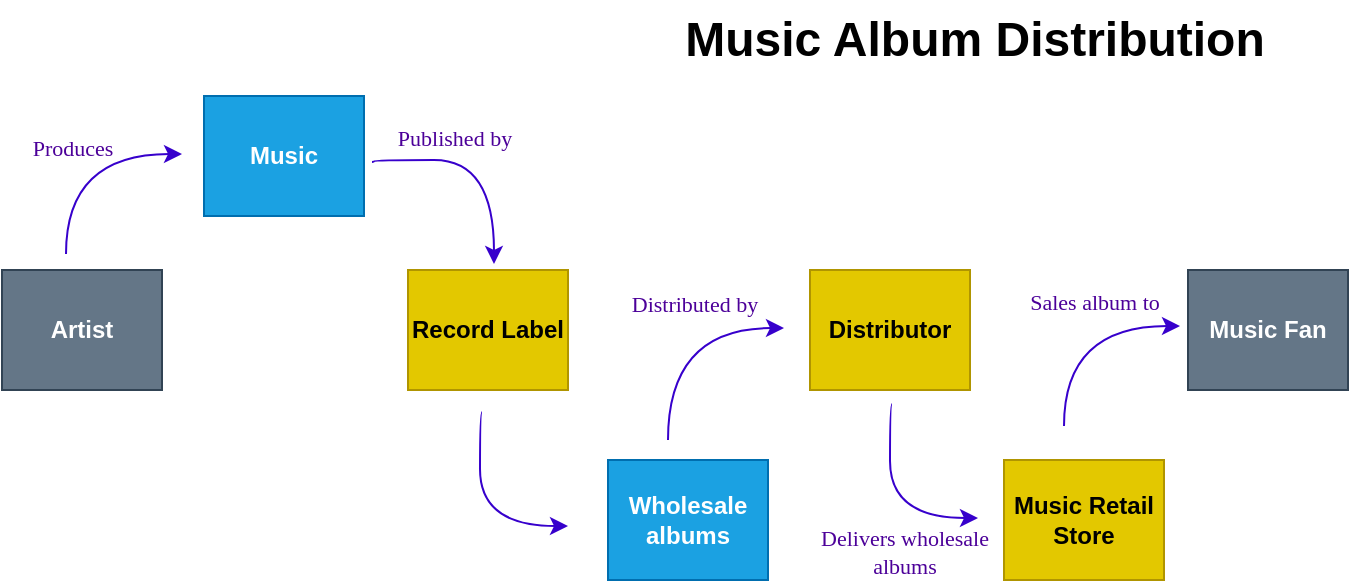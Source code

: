 <mxfile>
    <diagram id="CQzcDcZlTINeK-SJ2JHd" name="Page-1">
        <mxGraphModel dx="985" dy="654" grid="0" gridSize="10" guides="1" tooltips="1" connect="1" arrows="1" fold="1" page="1" pageScale="1" pageWidth="800" pageHeight="320" background="#ffffff" math="0" shadow="0">
            <root>
                <mxCell id="0"/>
                <mxCell id="1" parent="0"/>
                <mxCell id="3" value="Record Label" style="rounded=0;whiteSpace=wrap;html=1;fillColor=#e3c800;fontColor=#000000;strokeColor=#B09500;fontStyle=1" parent="1" vertex="1">
                    <mxGeometry x="272" y="140" width="80" height="60" as="geometry"/>
                </mxCell>
                <mxCell id="4" value="Distributor" style="rounded=0;whiteSpace=wrap;html=1;fillColor=#e3c800;fontColor=#000000;strokeColor=#B09500;fontStyle=1" parent="1" vertex="1">
                    <mxGeometry x="473" y="140" width="80" height="60" as="geometry"/>
                </mxCell>
                <mxCell id="20" value="Wholesale albums" style="rounded=0;whiteSpace=wrap;html=1;fillColor=#1ba1e2;fontColor=#ffffff;strokeColor=#006EAF;fontStyle=1" parent="1" vertex="1">
                    <mxGeometry x="372" y="235" width="80" height="60" as="geometry"/>
                </mxCell>
                <mxCell id="22" value="Music" style="rounded=0;whiteSpace=wrap;html=1;fillColor=#1ba1e2;fontColor=#ffffff;strokeColor=#006EAF;fontStyle=1" parent="1" vertex="1">
                    <mxGeometry x="170" y="53" width="80" height="60" as="geometry"/>
                </mxCell>
                <mxCell id="23" value="Artist" style="rounded=0;whiteSpace=wrap;html=1;fillColor=#647687;fontColor=#ffffff;strokeColor=#314354;fontStyle=1" parent="1" vertex="1">
                    <mxGeometry x="69" y="140" width="80" height="60" as="geometry"/>
                </mxCell>
                <mxCell id="24" value="Music Retail Store" style="rounded=0;whiteSpace=wrap;html=1;fillColor=#e3c800;fontColor=#000000;strokeColor=#B09500;fontStyle=1" parent="1" vertex="1">
                    <mxGeometry x="570" y="235" width="80" height="60" as="geometry"/>
                </mxCell>
                <mxCell id="26" value="" style="endArrow=classic;html=1;strokeColor=#3700CC;fontColor=#FFFFFF;fillColor=#6a00ff;curved=1;edgeStyle=orthogonalEdgeStyle;endFill=1;fontFamily=Tahoma;" parent="1" edge="1">
                    <mxGeometry width="50" height="50" relative="1" as="geometry">
                        <mxPoint x="101" y="132" as="sourcePoint"/>
                        <mxPoint x="159" y="82" as="targetPoint"/>
                        <Array as="points">
                            <mxPoint x="101" y="82"/>
                        </Array>
                    </mxGeometry>
                </mxCell>
                <mxCell id="27" value="Produces" style="edgeLabel;html=1;align=center;verticalAlign=middle;resizable=0;points=[];fontColor=#4C0099;labelBackgroundColor=none;fontFamily=Comic Sans MS;" parent="26" vertex="1" connectable="0">
                    <mxGeometry x="0.319" y="-4" relative="1" as="geometry">
                        <mxPoint x="-18" y="-7" as="offset"/>
                    </mxGeometry>
                </mxCell>
                <mxCell id="28" value="" style="endArrow=classic;html=1;strokeColor=#3700CC;fontColor=#FFFFFF;fillColor=#6a00ff;curved=1;edgeStyle=orthogonalEdgeStyle;endFill=1;fontFamily=Tahoma;" parent="1" edge="1">
                    <mxGeometry width="50" height="50" relative="1" as="geometry">
                        <mxPoint x="254" y="85.97" as="sourcePoint"/>
                        <mxPoint x="315" y="136.97" as="targetPoint"/>
                        <Array as="points">
                            <mxPoint x="255" y="85.97"/>
                            <mxPoint x="315" y="84.97"/>
                        </Array>
                    </mxGeometry>
                </mxCell>
                <mxCell id="29" value="Published by" style="edgeLabel;html=1;align=center;verticalAlign=middle;resizable=0;points=[];fontColor=#4C0099;labelBackgroundColor=none;fontFamily=Comic Sans MS;" parent="28" vertex="1" connectable="0">
                    <mxGeometry x="0.319" y="-4" relative="1" as="geometry">
                        <mxPoint x="-16" y="-24" as="offset"/>
                    </mxGeometry>
                </mxCell>
                <mxCell id="30" value="" style="endArrow=classic;html=1;strokeColor=#3700CC;fontColor=#FFFFFF;fillColor=#6a00ff;curved=1;edgeStyle=orthogonalEdgeStyle;endFill=1;fontFamily=Tahoma;" parent="1" edge="1">
                    <mxGeometry width="50" height="50" relative="1" as="geometry">
                        <mxPoint x="309" y="211" as="sourcePoint"/>
                        <mxPoint x="352" y="268" as="targetPoint"/>
                        <Array as="points">
                            <mxPoint x="308" y="211"/>
                            <mxPoint x="308" y="268"/>
                        </Array>
                    </mxGeometry>
                </mxCell>
                <mxCell id="32" value="" style="endArrow=classic;html=1;strokeColor=#3700CC;fontColor=#FFFFFF;fillColor=#6a00ff;curved=1;edgeStyle=orthogonalEdgeStyle;endFill=1;fontFamily=Tahoma;" parent="1" edge="1">
                    <mxGeometry width="50" height="50" relative="1" as="geometry">
                        <mxPoint x="600" y="218" as="sourcePoint"/>
                        <mxPoint x="658" y="168" as="targetPoint"/>
                        <Array as="points">
                            <mxPoint x="600" y="168"/>
                        </Array>
                    </mxGeometry>
                </mxCell>
                <mxCell id="33" value="Sales album to" style="edgeLabel;html=1;align=center;verticalAlign=middle;resizable=0;points=[];fontColor=#4C0099;labelBackgroundColor=none;fontFamily=Comic Sans MS;" parent="32" vertex="1" connectable="0">
                    <mxGeometry x="0.319" y="-4" relative="1" as="geometry">
                        <mxPoint x="-6" y="-16" as="offset"/>
                    </mxGeometry>
                </mxCell>
                <mxCell id="39" value="Music Album Distribution" style="text;strokeColor=none;fillColor=none;html=1;fontSize=24;fontStyle=1;verticalAlign=middle;align=center;labelBackgroundColor=none;fontFamily=Helvetica;fontColor=#000000;" parent="1" vertex="1">
                    <mxGeometry x="505" y="5" width="100" height="40" as="geometry"/>
                </mxCell>
                <mxCell id="43" value="" style="endArrow=classic;html=1;strokeColor=#3700CC;fontColor=#FFFFFF;fillColor=#6a00ff;curved=1;edgeStyle=orthogonalEdgeStyle;endFill=1;fontFamily=Tahoma;" edge="1" parent="1">
                    <mxGeometry width="50" height="50" relative="1" as="geometry">
                        <mxPoint x="514" y="207" as="sourcePoint"/>
                        <mxPoint x="557" y="264" as="targetPoint"/>
                        <Array as="points">
                            <mxPoint x="513" y="207"/>
                            <mxPoint x="513" y="264"/>
                        </Array>
                    </mxGeometry>
                </mxCell>
                <mxCell id="44" value="Delivers wholesale&lt;br&gt;albums" style="edgeLabel;html=1;align=center;verticalAlign=middle;resizable=0;points=[];fontColor=#4C0099;labelBackgroundColor=none;fontFamily=Comic Sans MS;" vertex="1" connectable="0" parent="43">
                    <mxGeometry x="0.319" y="-4" relative="1" as="geometry">
                        <mxPoint x="-3" y="13" as="offset"/>
                    </mxGeometry>
                </mxCell>
                <mxCell id="45" value="Music Fan" style="rounded=0;whiteSpace=wrap;html=1;fillColor=#647687;fontColor=#ffffff;strokeColor=#314354;fontStyle=1" vertex="1" parent="1">
                    <mxGeometry x="662" y="140" width="80" height="60" as="geometry"/>
                </mxCell>
                <mxCell id="46" value="" style="endArrow=classic;html=1;strokeColor=#3700CC;fontColor=#FFFFFF;fillColor=#6a00ff;curved=1;edgeStyle=orthogonalEdgeStyle;endFill=1;fontFamily=Tahoma;" edge="1" parent="1">
                    <mxGeometry width="50" height="50" relative="1" as="geometry">
                        <mxPoint x="402" y="225" as="sourcePoint"/>
                        <mxPoint x="460" y="169" as="targetPoint"/>
                        <Array as="points">
                            <mxPoint x="402" y="169"/>
                        </Array>
                    </mxGeometry>
                </mxCell>
                <mxCell id="47" value="Distributed by" style="edgeLabel;html=1;align=center;verticalAlign=middle;resizable=0;points=[];fontColor=#4C0099;labelBackgroundColor=none;fontFamily=Comic Sans MS;" vertex="1" connectable="0" parent="46">
                    <mxGeometry x="0.319" y="-4" relative="1" as="geometry">
                        <mxPoint x="-6" y="-16" as="offset"/>
                    </mxGeometry>
                </mxCell>
            </root>
        </mxGraphModel>
    </diagram>
</mxfile>